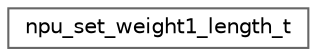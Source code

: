 digraph "Graphical Class Hierarchy"
{
 // LATEX_PDF_SIZE
  bgcolor="transparent";
  edge [fontname=Helvetica,fontsize=10,labelfontname=Helvetica,labelfontsize=10];
  node [fontname=Helvetica,fontsize=10,shape=box,height=0.2,width=0.4];
  rankdir="LR";
  Node0 [id="Node000000",label="npu_set_weight1_length_t",height=0.2,width=0.4,color="grey40", fillcolor="white", style="filled",URL="$structnpu__set__weight1__length__t.html",tooltip=" "];
}
